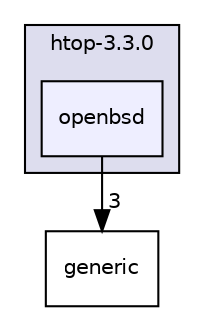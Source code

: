 digraph "linux/download/htop-3.3.0/openbsd" {
  compound=true
  node [ fontsize="10", fontname="Helvetica"];
  edge [ labelfontsize="10", labelfontname="Helvetica"];
  subgraph clusterdir_b932c5e19070f08215315961f36cd8a5 {
    graph [ bgcolor="#ddddee", pencolor="black", label="htop-3.3.0" fontname="Helvetica", fontsize="10", URL="dir_b932c5e19070f08215315961f36cd8a5.html"]
  dir_fed02c35e52cd083a02c53c11a1c2a58 [shape=box, label="openbsd", style="filled", fillcolor="#eeeeff", pencolor="black", URL="dir_fed02c35e52cd083a02c53c11a1c2a58.html"];
  }
  dir_9d543c6ce8c2289cd55a6f73485c93f1 [shape=box label="generic" URL="dir_9d543c6ce8c2289cd55a6f73485c93f1.html"];
  dir_fed02c35e52cd083a02c53c11a1c2a58->dir_9d543c6ce8c2289cd55a6f73485c93f1 [headlabel="3", labeldistance=1.5 headhref="dir_000019_000023.html"];
}

